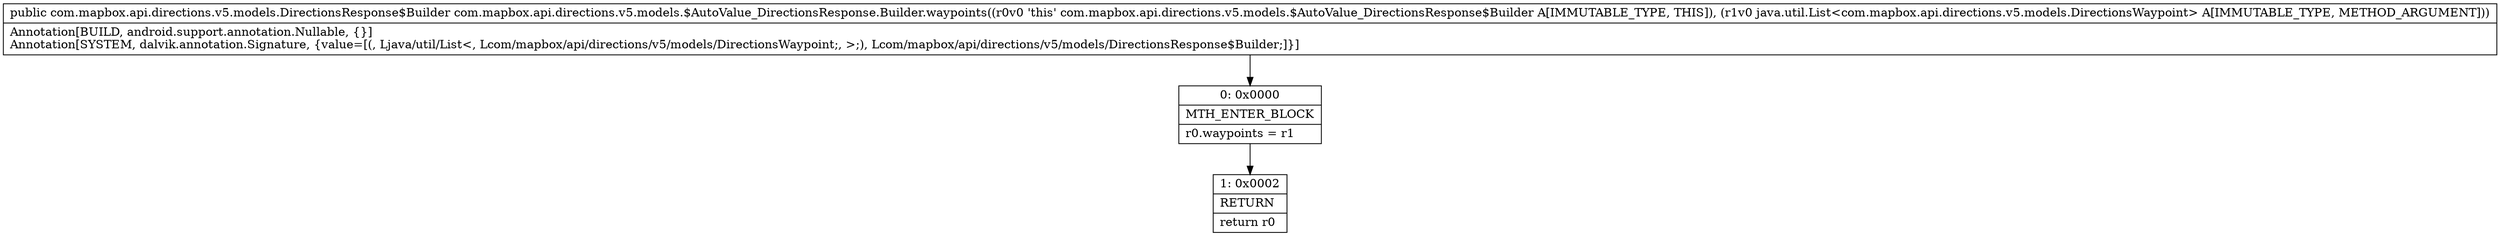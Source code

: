 digraph "CFG forcom.mapbox.api.directions.v5.models.$AutoValue_DirectionsResponse.Builder.waypoints(Ljava\/util\/List;)Lcom\/mapbox\/api\/directions\/v5\/models\/DirectionsResponse$Builder;" {
Node_0 [shape=record,label="{0\:\ 0x0000|MTH_ENTER_BLOCK\l|r0.waypoints = r1\l}"];
Node_1 [shape=record,label="{1\:\ 0x0002|RETURN\l|return r0\l}"];
MethodNode[shape=record,label="{public com.mapbox.api.directions.v5.models.DirectionsResponse$Builder com.mapbox.api.directions.v5.models.$AutoValue_DirectionsResponse.Builder.waypoints((r0v0 'this' com.mapbox.api.directions.v5.models.$AutoValue_DirectionsResponse$Builder A[IMMUTABLE_TYPE, THIS]), (r1v0 java.util.List\<com.mapbox.api.directions.v5.models.DirectionsWaypoint\> A[IMMUTABLE_TYPE, METHOD_ARGUMENT]))  | Annotation[BUILD, android.support.annotation.Nullable, \{\}]\lAnnotation[SYSTEM, dalvik.annotation.Signature, \{value=[(, Ljava\/util\/List\<, Lcom\/mapbox\/api\/directions\/v5\/models\/DirectionsWaypoint;, \>;), Lcom\/mapbox\/api\/directions\/v5\/models\/DirectionsResponse$Builder;]\}]\l}"];
MethodNode -> Node_0;
Node_0 -> Node_1;
}

